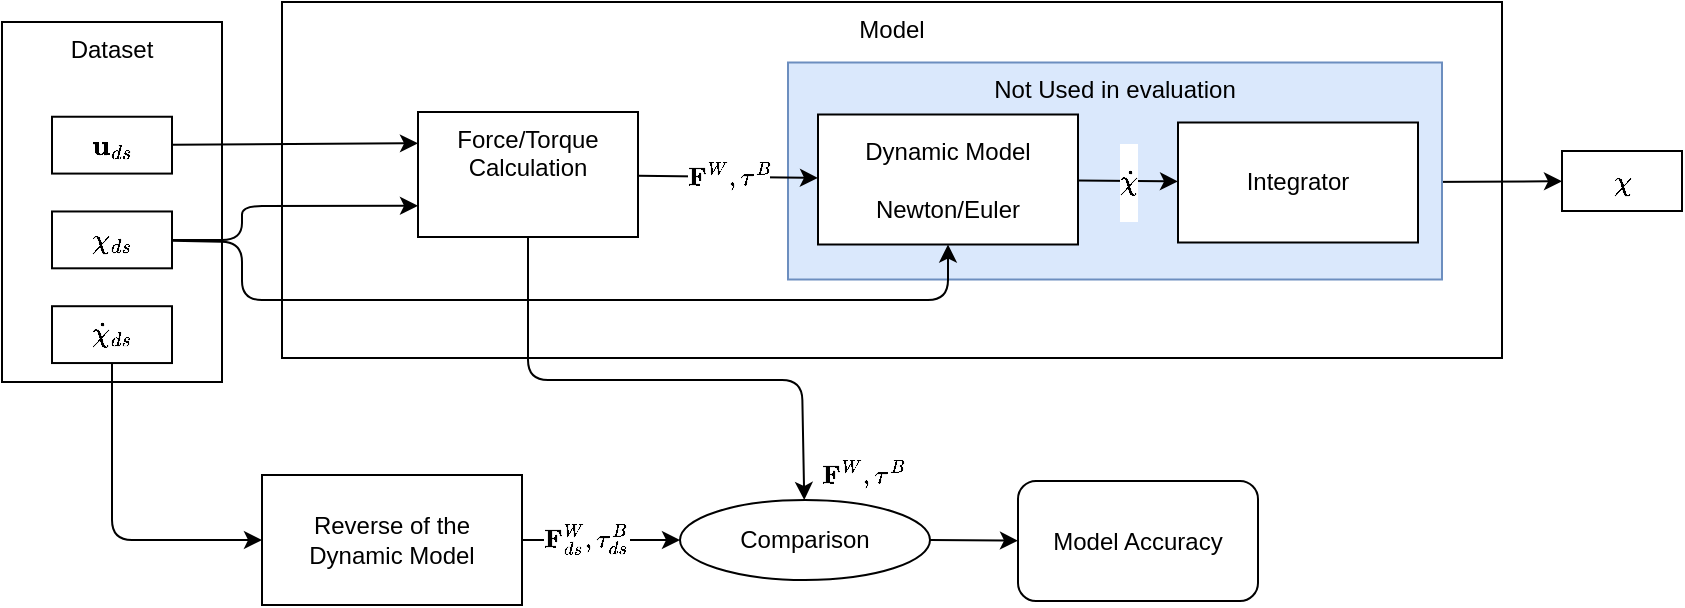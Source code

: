 <mxfile>
    <diagram id="PJ49piRm-pktgj8cM1FV" name="Page-1">
        <mxGraphModel dx="975" dy="570" grid="1" gridSize="10" guides="1" tooltips="1" connect="1" arrows="1" fold="1" page="1" pageScale="1" pageWidth="850" pageHeight="1100" math="1" shadow="0">
            <root>
                <mxCell id="0"/>
                <mxCell id="1" parent="0"/>
                <mxCell id="33" value="Model" style="rounded=0;whiteSpace=wrap;html=1;verticalAlign=top;" parent="1" vertex="1">
                    <mxGeometry x="140" y="1" width="610" height="178" as="geometry"/>
                </mxCell>
                <mxCell id="14" value="" style="group" parent="1" vertex="1" connectable="0">
                    <mxGeometry y="11" width="110" height="180" as="geometry"/>
                </mxCell>
                <mxCell id="13" value="Dataset" style="rounded=0;whiteSpace=wrap;html=1;verticalAlign=top;" parent="14" vertex="1">
                    <mxGeometry width="110" height="180" as="geometry"/>
                </mxCell>
                <mxCell id="3" value="$${\chi}_{ds}$$" style="rounded=0;whiteSpace=wrap;html=1;" parent="14" vertex="1">
                    <mxGeometry x="25" y="94.737" width="60" height="28.421" as="geometry"/>
                </mxCell>
                <mxCell id="7" value="$$\mathbf{u}_{ds}$$" style="rounded=0;whiteSpace=wrap;html=1;" parent="14" vertex="1">
                    <mxGeometry x="25" y="47.368" width="60" height="28.421" as="geometry"/>
                </mxCell>
                <mxCell id="8" value="$$\dot{{\chi}}_{ds}$$" style="rounded=0;whiteSpace=wrap;html=1;" parent="14" vertex="1">
                    <mxGeometry x="25" y="142.105" width="60" height="28.421" as="geometry"/>
                </mxCell>
                <mxCell id="15" value="Force/Torque Calculation" style="rounded=0;whiteSpace=wrap;html=1;verticalAlign=top;" parent="1" vertex="1">
                    <mxGeometry x="208" y="56" width="110" height="62.5" as="geometry"/>
                </mxCell>
                <mxCell id="36" value="" style="edgeStyle=none;html=1;startArrow=classic;startFill=1;endArrow=none;endFill=0;" parent="1" source="34" target="17" edge="1">
                    <mxGeometry relative="1" as="geometry"/>
                </mxCell>
                <mxCell id="34" value="$${\chi}$$" style="rounded=0;whiteSpace=wrap;html=1;" parent="1" vertex="1">
                    <mxGeometry x="780" y="75.5" width="60" height="30" as="geometry"/>
                </mxCell>
                <mxCell id="37" style="edgeStyle=none;html=1;entryX=0;entryY=0.25;entryDx=0;entryDy=0;" parent="1" source="7" target="15" edge="1">
                    <mxGeometry relative="1" as="geometry"/>
                </mxCell>
                <mxCell id="43" value="" style="edgeStyle=none;html=1;" edge="1" parent="1" source="44" target="45">
                    <mxGeometry relative="1" as="geometry"/>
                </mxCell>
                <mxCell id="56" value="&lt;span style=&quot;color: rgb(0, 0, 0); font-family: Helvetica; font-size: 11px; font-style: normal; font-variant-ligatures: normal; font-variant-caps: normal; font-weight: 400; letter-spacing: normal; orphans: 2; text-align: center; text-indent: 0px; text-transform: none; widows: 2; word-spacing: 0px; -webkit-text-stroke-width: 0px; background-color: rgb(255, 255, 255); text-decoration-thickness: initial; text-decoration-style: initial; text-decoration-color: initial; float: none; display: inline !important;&quot;&gt;$$\mathbf{F}^W, {\tau}^B$$&lt;/span&gt;" style="edgeStyle=none;html=1;entryX=0.5;entryY=1;entryDx=0;entryDy=0;endArrow=none;endFill=0;startArrow=classic;startFill=1;" edge="1" parent="1" source="44" target="15">
                    <mxGeometry x="-0.906" y="-29" relative="1" as="geometry">
                        <Array as="points">
                            <mxPoint x="400" y="190"/>
                            <mxPoint x="263" y="190"/>
                        </Array>
                        <mxPoint as="offset"/>
                    </mxGeometry>
                </mxCell>
                <mxCell id="44" value="Comparison" style="ellipse;whiteSpace=wrap;html=1;" vertex="1" parent="1">
                    <mxGeometry x="339" y="250" width="125" height="40" as="geometry"/>
                </mxCell>
                <mxCell id="45" value="Model Accuracy" style="rounded=1;whiteSpace=wrap;html=1;" vertex="1" parent="1">
                    <mxGeometry x="508" y="240.5" width="120" height="60" as="geometry"/>
                </mxCell>
                <mxCell id="47" style="edgeStyle=none;html=1;entryX=0;entryY=0.75;entryDx=0;entryDy=0;" edge="1" parent="1" source="3" target="15">
                    <mxGeometry relative="1" as="geometry">
                        <Array as="points">
                            <mxPoint x="120" y="120"/>
                            <mxPoint x="120" y="103"/>
                        </Array>
                    </mxGeometry>
                </mxCell>
                <mxCell id="51" value="" style="edgeStyle=none;html=1;" edge="1" parent="1" source="49" target="44">
                    <mxGeometry relative="1" as="geometry"/>
                </mxCell>
                <mxCell id="52" value="$$\mathbf{F}^W_{ds}, {\tau}^B_{ds}$$" style="edgeLabel;html=1;align=center;verticalAlign=middle;resizable=0;points=[];" vertex="1" connectable="0" parent="51">
                    <mxGeometry x="-0.203" y="1" relative="1" as="geometry">
                        <mxPoint as="offset"/>
                    </mxGeometry>
                </mxCell>
                <mxCell id="49" value="Reverse of the Dynamic Model&lt;br&gt;" style="rounded=0;whiteSpace=wrap;html=1;" vertex="1" parent="1">
                    <mxGeometry x="130" y="237.5" width="130" height="65" as="geometry"/>
                </mxCell>
                <mxCell id="50" style="edgeStyle=none;html=1;entryX=0;entryY=0.5;entryDx=0;entryDy=0;" edge="1" parent="1" source="8" target="49">
                    <mxGeometry relative="1" as="geometry">
                        <Array as="points">
                            <mxPoint x="55" y="270"/>
                        </Array>
                    </mxGeometry>
                </mxCell>
                <mxCell id="68" value="" style="group" vertex="1" connectable="0" parent="1">
                    <mxGeometry x="403" y="31.25" width="317" height="108.5" as="geometry"/>
                </mxCell>
                <mxCell id="66" value="Not Used in evaluation" style="rounded=0;whiteSpace=wrap;html=1;fillColor=#dae8fc;strokeColor=#6c8ebf;verticalAlign=top;" vertex="1" parent="68">
                    <mxGeometry x="-10" width="327" height="108.5" as="geometry"/>
                </mxCell>
                <mxCell id="16" value="Dynamic Model&lt;br&gt;&lt;br&gt;Newton/Euler" style="rounded=0;whiteSpace=wrap;html=1;" parent="68" vertex="1">
                    <mxGeometry x="5" y="26" width="130" height="65" as="geometry"/>
                </mxCell>
                <mxCell id="17" value="Integrator" style="rounded=0;whiteSpace=wrap;html=1;" parent="68" vertex="1">
                    <mxGeometry x="185" y="30" width="120" height="60" as="geometry"/>
                </mxCell>
                <mxCell id="23" value="&lt;span style=&quot;color: rgb(0, 0, 0); font-family: Helvetica; font-size: 12px; font-style: normal; font-variant-ligatures: normal; font-variant-caps: normal; font-weight: 400; letter-spacing: normal; orphans: 2; text-align: center; text-indent: 0px; text-transform: none; widows: 2; word-spacing: 0px; -webkit-text-stroke-width: 0px; background-color: rgb(251, 251, 251); text-decoration-thickness: initial; text-decoration-style: initial; text-decoration-color: initial; float: none; display: inline !important;&quot;&gt;$$\dot{{\chi}}$$&lt;/span&gt;" style="edgeStyle=none;html=1;" parent="68" source="16" target="17" edge="1">
                    <mxGeometry relative="1" as="geometry"/>
                </mxCell>
                <mxCell id="48" style="edgeStyle=none;html=1;entryX=0.5;entryY=1;entryDx=0;entryDy=0;" edge="1" parent="1" source="3" target="16">
                    <mxGeometry relative="1" as="geometry">
                        <Array as="points">
                            <mxPoint x="120" y="121"/>
                            <mxPoint x="120" y="150"/>
                            <mxPoint x="473" y="150"/>
                        </Array>
                    </mxGeometry>
                </mxCell>
                <mxCell id="19" value="$$\mathbf{F}^W, {\tau}^B$$" style="edgeStyle=none;html=1;" parent="1" source="15" target="16" edge="1">
                    <mxGeometry relative="1" as="geometry">
                        <Array as="points"/>
                    </mxGeometry>
                </mxCell>
            </root>
        </mxGraphModel>
    </diagram>
</mxfile>